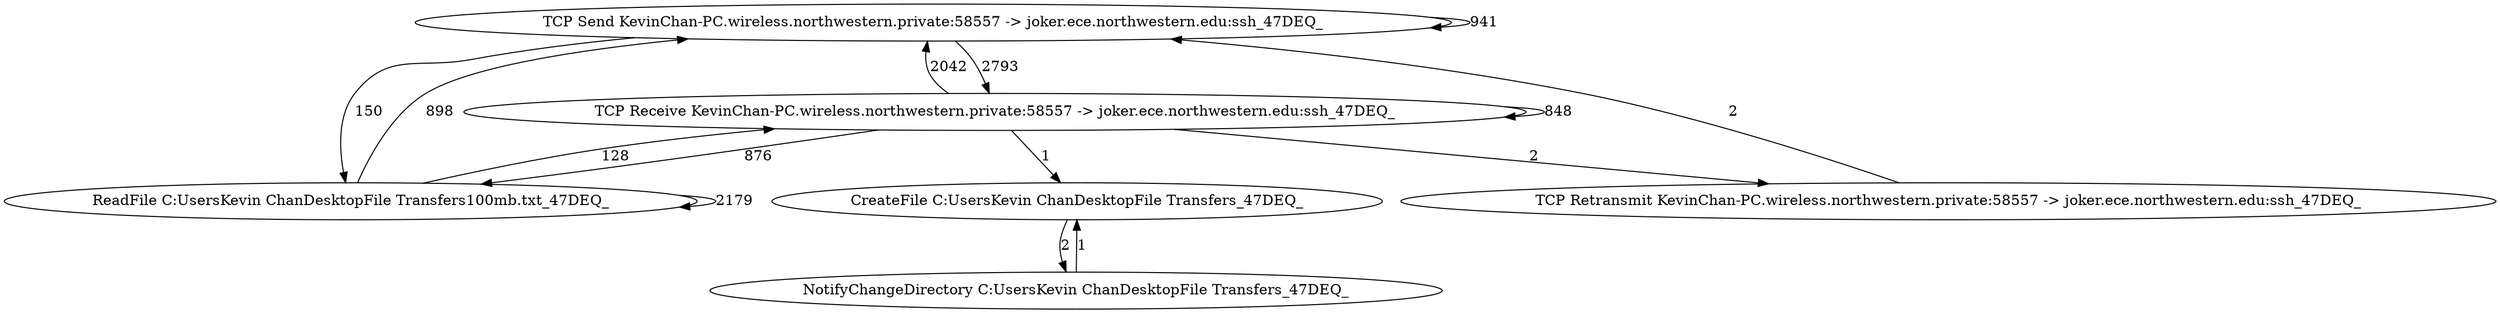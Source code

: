strict digraph G {
  "TCP Send KevinChan-PC.wireless.northwestern.private:58557 -&gt; joker.ece.northwestern.edu:ssh_47DEQ_";
  "TCP Receive KevinChan-PC.wireless.northwestern.private:58557 -&gt; joker.ece.northwestern.edu:ssh_47DEQ_";
  "ReadFile C:\Users\Kevin Chan\Desktop\File Transfers\100mb.txt_47DEQ_";
  "TCP Retransmit KevinChan-PC.wireless.northwestern.private:58557 -&gt; joker.ece.northwestern.edu:ssh_47DEQ_";
  "CreateFile C:\Users\Kevin Chan\Desktop\File Transfers_47DEQ_";
  "NotifyChangeDirectory C:\Users\Kevin Chan\Desktop\File Transfers_47DEQ_";
  "TCP Send KevinChan-PC.wireless.northwestern.private:58557 -&gt; joker.ece.northwestern.edu:ssh_47DEQ_" -> "TCP Receive KevinChan-PC.wireless.northwestern.private:58557 -&gt; joker.ece.northwestern.edu:ssh_47DEQ_" [ label="2793" ];
  "TCP Receive KevinChan-PC.wireless.northwestern.private:58557 -&gt; joker.ece.northwestern.edu:ssh_47DEQ_" -> "ReadFile C:\Users\Kevin Chan\Desktop\File Transfers\100mb.txt_47DEQ_" [ label="876" ];
  "ReadFile C:\Users\Kevin Chan\Desktop\File Transfers\100mb.txt_47DEQ_" -> "ReadFile C:\Users\Kevin Chan\Desktop\File Transfers\100mb.txt_47DEQ_" [ label="2179" ];
  "ReadFile C:\Users\Kevin Chan\Desktop\File Transfers\100mb.txt_47DEQ_" -> "TCP Send KevinChan-PC.wireless.northwestern.private:58557 -&gt; joker.ece.northwestern.edu:ssh_47DEQ_" [ label="898" ];
  "TCP Receive KevinChan-PC.wireless.northwestern.private:58557 -&gt; joker.ece.northwestern.edu:ssh_47DEQ_" -> "TCP Receive KevinChan-PC.wireless.northwestern.private:58557 -&gt; joker.ece.northwestern.edu:ssh_47DEQ_" [ label="848" ];
  "TCP Receive KevinChan-PC.wireless.northwestern.private:58557 -&gt; joker.ece.northwestern.edu:ssh_47DEQ_" -> "TCP Send KevinChan-PC.wireless.northwestern.private:58557 -&gt; joker.ece.northwestern.edu:ssh_47DEQ_" [ label="2042" ];
  "TCP Send KevinChan-PC.wireless.northwestern.private:58557 -&gt; joker.ece.northwestern.edu:ssh_47DEQ_" -> "ReadFile C:\Users\Kevin Chan\Desktop\File Transfers\100mb.txt_47DEQ_" [ label="150" ];
  "TCP Send KevinChan-PC.wireless.northwestern.private:58557 -&gt; joker.ece.northwestern.edu:ssh_47DEQ_" -> "TCP Send KevinChan-PC.wireless.northwestern.private:58557 -&gt; joker.ece.northwestern.edu:ssh_47DEQ_" [ label="941" ];
  "ReadFile C:\Users\Kevin Chan\Desktop\File Transfers\100mb.txt_47DEQ_" -> "TCP Receive KevinChan-PC.wireless.northwestern.private:58557 -&gt; joker.ece.northwestern.edu:ssh_47DEQ_" [ label="128" ];
  "TCP Receive KevinChan-PC.wireless.northwestern.private:58557 -&gt; joker.ece.northwestern.edu:ssh_47DEQ_" -> "TCP Retransmit KevinChan-PC.wireless.northwestern.private:58557 -&gt; joker.ece.northwestern.edu:ssh_47DEQ_" [ label="2" ];
  "TCP Retransmit KevinChan-PC.wireless.northwestern.private:58557 -&gt; joker.ece.northwestern.edu:ssh_47DEQ_" -> "TCP Send KevinChan-PC.wireless.northwestern.private:58557 -&gt; joker.ece.northwestern.edu:ssh_47DEQ_" [ label="2" ];
  "TCP Receive KevinChan-PC.wireless.northwestern.private:58557 -&gt; joker.ece.northwestern.edu:ssh_47DEQ_" -> "CreateFile C:\Users\Kevin Chan\Desktop\File Transfers_47DEQ_" [ label="1" ];
  "CreateFile C:\Users\Kevin Chan\Desktop\File Transfers_47DEQ_" -> "NotifyChangeDirectory C:\Users\Kevin Chan\Desktop\File Transfers_47DEQ_" [ label="2" ];
  "NotifyChangeDirectory C:\Users\Kevin Chan\Desktop\File Transfers_47DEQ_" -> "CreateFile C:\Users\Kevin Chan\Desktop\File Transfers_47DEQ_" [ label="1" ];
}
